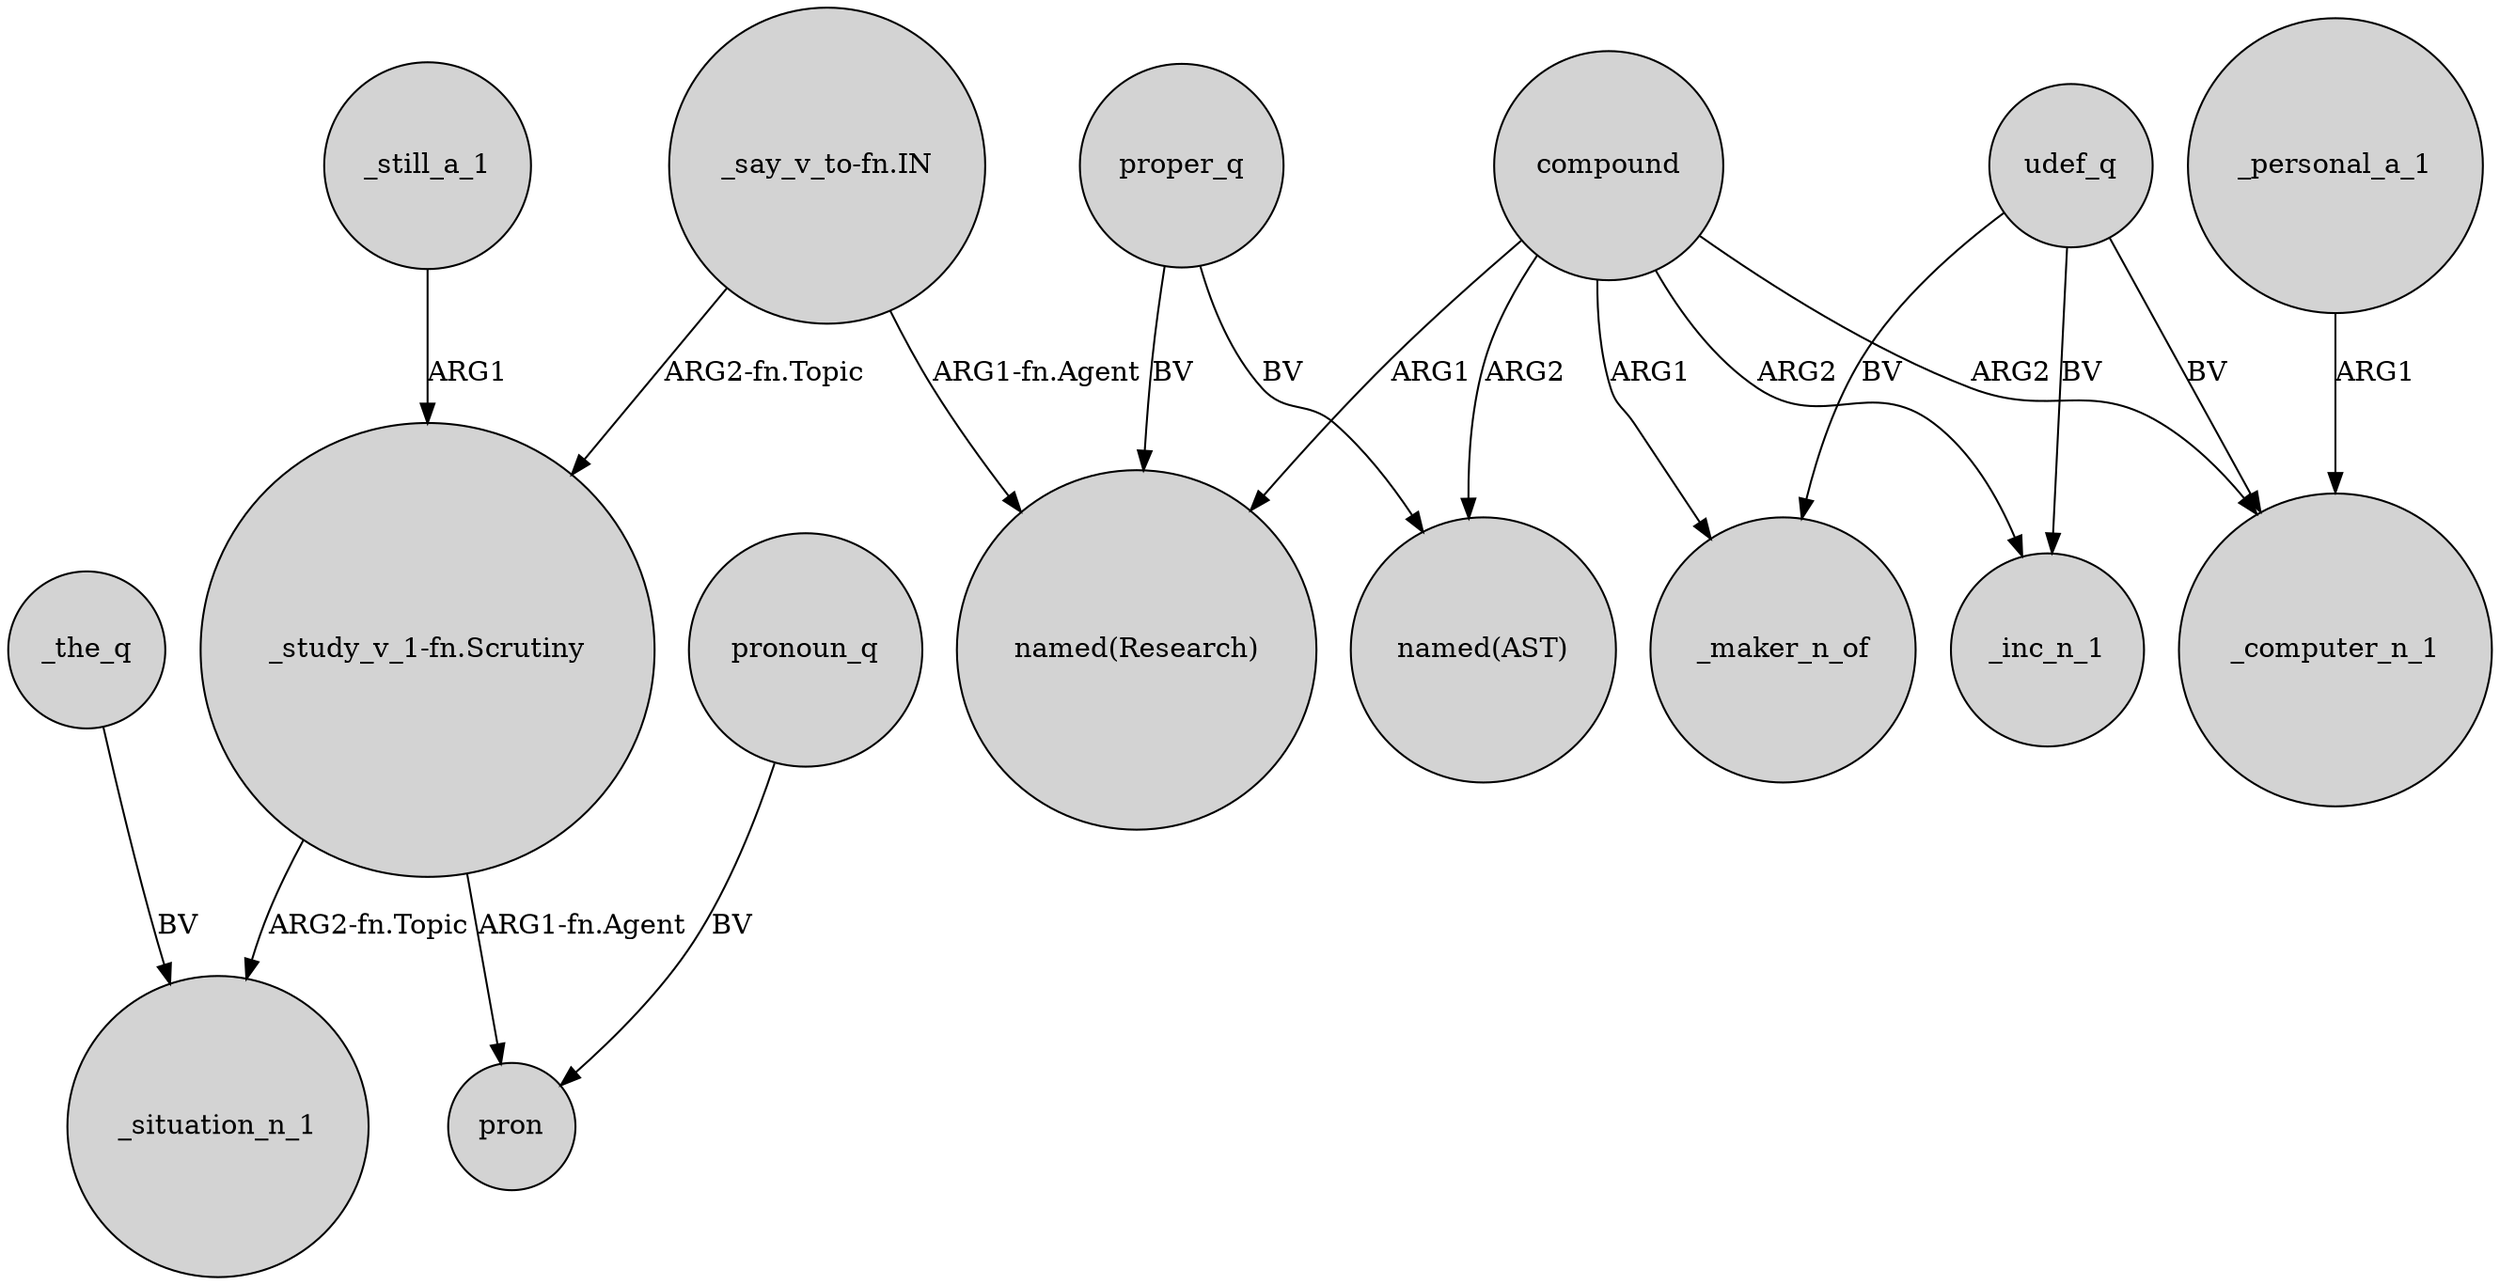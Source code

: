 digraph {
	node [shape=circle style=filled]
	"_study_v_1-fn.Scrutiny" -> _situation_n_1 [label="ARG2-fn.Topic"]
	compound -> _maker_n_of [label=ARG1]
	compound -> "named(AST)" [label=ARG2]
	"_say_v_to-fn.IN" -> "_study_v_1-fn.Scrutiny" [label="ARG2-fn.Topic"]
	_the_q -> _situation_n_1 [label=BV]
	udef_q -> _inc_n_1 [label=BV]
	_personal_a_1 -> _computer_n_1 [label=ARG1]
	"_study_v_1-fn.Scrutiny" -> pron [label="ARG1-fn.Agent"]
	udef_q -> _maker_n_of [label=BV]
	udef_q -> _computer_n_1 [label=BV]
	proper_q -> "named(Research)" [label=BV]
	compound -> _inc_n_1 [label=ARG2]
	compound -> _computer_n_1 [label=ARG2]
	proper_q -> "named(AST)" [label=BV]
	compound -> "named(Research)" [label=ARG1]
	_still_a_1 -> "_study_v_1-fn.Scrutiny" [label=ARG1]
	"_say_v_to-fn.IN" -> "named(Research)" [label="ARG1-fn.Agent"]
	pronoun_q -> pron [label=BV]
}
